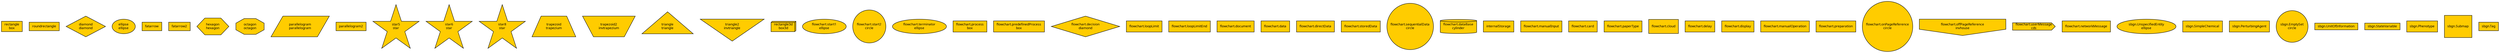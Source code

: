 digraph "G" {
n0 [pos="-157.5,90.0!", height=0.3125, width=0.7000872294108073, label="rectangle\nbox", fontsize=9.0, fontname=Dialog, fontcolor="#000000", fillcolor="#FFCC00", style=filled, shape=box];
n1 [pos="67.5,90.0!", height=0.3125, width=1.0587147076924641, label=roundrectangle, fontsize=9.0, fontname=Dialog, fontcolor="#000000", fillcolor="#FFCC00", style=filled, shape=box];
n2 [pos="180.0,90.0!", height=0.3125, width=0.6717119216918945, label="diamond\ndiamond", fontsize=9.0, fontname=Dialog, fontcolor="#000000", fillcolor="#FFCC00", style=filled, shape=diamond];
n3 [pos="292.5,90.0!", height=0.3125, width=0.5203361511230469, label="ellipse\nellipse", fontsize=9.0, fontname=Dialog, fontcolor="#000000", fillcolor="#FFCC00", style=filled, shape=ellipse];
n4 [pos="405.0,90.0!", height=0.3125, width=0.6513369878133138, label=fatarrow, fontsize=9.0, fontname=Dialog, fontcolor="#000000", fillcolor="#FFCC00", style=filled, shape=box];
n5 [pos="-157.5,22.5!", height=0.3125, width=0.7228374481201172, label=fatarrow2, fontsize=9.0, fontname=Dialog, fontcolor="#000000", fillcolor="#FFCC00", style=filled, shape=box];
n6 [pos="-45.0,22.5!", height=0.3125, width=0.6595867474873861, label="hexagon\nhexagon", fontsize=9.0, fontname=Dialog, fontcolor="#000000", fillcolor="#FFCC00", style=filled, shape=hexagon];
n7 [pos="67.5,22.5!", height=0.3125, width=0.6264616648356119, label="octagon\noctagon", fontsize=9.0, fontname=Dialog, fontcolor="#000000", fillcolor="#FFCC00", style=filled, shape=octagon];
n8 [pos="180.0,22.5!", height=0.3125, width=0.9729641278584799, label="parallelogram\nparallelogram", fontsize=9.0, fontname=Dialog, fontcolor="#000000", fillcolor="#FFCC00", style=filled, shape=parallelogram];
n9 [pos="292.5,22.5!", height=0.3125, width=1.0444645881652832, label=parallelogram2, fontsize=9.0, fontname=Dialog, fontcolor="#000000", fillcolor="#FFCC00", style=filled, shape=box];
n10 [pos="405.0,22.5!", height=0.3125, width=0.44408543904622394, label="star5\nstar", fontsize=9.0, fontname=Dialog, fontcolor="#000000", fillcolor="#FFCC00", style=filled, shape=star];
n11 [pos="-157.5,-45.0!", height=0.3125, width=0.44408543904622394, label="star6\nstar", fontsize=9.0, fontname=Dialog, fontcolor="#000000", fillcolor="#FFCC00", style=filled, shape=star];
n12 [pos="-45.0,-45.0!", height=0.3125, width=0.44408543904622394, label="star8\nstar", fontsize=9.0, fontname=Dialog, fontcolor="#000000", fillcolor="#FFCC00", style=filled, shape=star];
n13 [pos="67.5,-45.0!", height=0.3125, width=0.7452125549316406, label="trapezoid\ntrapezium", fontsize=9.0, fontname=Dialog, fontcolor="#000000", fillcolor="#FFCC00", style=filled, shape=trapezium];
n14 [pos="180.0,-45.0!", height=0.3125, width=0.918213685353597, label="trapezoid2\ninvtrapezium", fontsize=9.0, fontname=Dialog, fontcolor="#000000", fillcolor="#FFCC00", style=filled, shape=invtrapezium];
n15 [pos="292.5,-45.0!", height=0.3125, width=0.6018365224202474, label="triangle\ntriangle", fontsize=9.0, fontname=Dialog, fontcolor="#000000", fillcolor="#FFCC00", style=filled, shape=triangle];
n16 [pos="405.0,-45.0!", height=0.3125, width=0.7748376528422037, label="triangle2\ninvtriangle", fontsize=9.0, fontname=Dialog, fontcolor="#000000", fillcolor="#FFCC00", style=filled, shape=invtriangle];
n17 [pos="-45.0,90.0!", height=0.3125, width=0.848463217417399, label="rectangle3d\nbox3d", fontsize=9.0, fontname=Dialog, fontcolor="#000000", fillcolor="#FFCC00", style=filled, shape=box3d];
n18 [pos="-157.5,-112.5!", height=0.4166666666666667, width=1.0759649276733398, label="flowchart.start1\nellipse", fontsize=9.0, fontname=Dialog, fontcolor="#000000", fillcolor="#FFCC00", style=filled, shape=ellipse];
n19 [pos="-45.0,-112.5!", height=0.4166666666666667, width=1.0759649276733398, label="flowchart.start2\ncircle", fontsize=9.0, fontname=Dialog, fontcolor="#000000", fillcolor="#FFCC00", style=filled, shape=circle];
n20 [pos="67.5,-112.5!", height=0.4166666666666667, width=1.3687170346577961, label="flowchart.terminator\nellipse", fontsize=9.0, fontname=Dialog, fontcolor="#000000", fillcolor="#FFCC00", style=filled, shape=ellipse];
n21 [pos="180.0,-112.5!", height=0.4166666666666667, width=1.1869659423828125, label="flowchart.process\nbox", fontsize=9.0, fontname=Dialog, fontcolor="#000000", fillcolor="#FFCC00", style=filled, shape=box];
n22 [pos="292.5,-112.5!", height=0.4166666666666667, width=1.8319706916809082, label="flowchart.predefinedProcess\nbox", fontsize=9.0, fontname=Dialog, fontcolor="#000000", fillcolor="#FFCC00", style=filled, shape=box];
n23 [pos="405.0,-112.5!", height=0.4166666666666667, width=1.2172160148620605, label="flowchart.decision\ndiamond", fontsize=9.0, fontname=Dialog, fontcolor="#000000", fillcolor="#FFCC00", style=filled, shape=diamond];
n24 [pos="-157.5,-180.0!", height=0.4166666666666667, width=1.2849664688110352, label="flowchart.loopLimit", fontsize=9.0, fontname=Dialog, fontcolor="#000000", fillcolor="#FFCC00", style=filled, shape=box];
n25 [pos="-45.0,-180.0!", height=0.4166666666666667, width=1.508592923482259, label="flowchart.loopLimitEnd", fontsize=9.0, fontname=Dialog, fontcolor="#000000", fillcolor="#FFCC00", style=filled, shape=box];
n26 [pos="67.5,-180.0!", height=0.4166666666666667, width=1.3320916493733723, label="flowchart.document", fontsize=9.0, fontname=Dialog, fontcolor="#000000", fillcolor="#FFCC00", style=filled, shape=box];
n27 [pos="180.0,-180.0!", height=0.4166666666666667, width=0.9948391914367676, label="flowchart.data", fontsize=9.0, fontname=Dialog, fontcolor="#000000", fillcolor="#FFCC00", style=filled, shape=box];
n28 [pos="292.5,-180.0!", height=0.4166666666666667, width=1.3455917040507, label="flowchart.directData", fontsize=9.0, fontname=Dialog, fontcolor="#000000", fillcolor="#FFCC00", style=filled, shape=box];
n29 [pos="405.0,-180.0!", height=0.4166666666666667, width=1.3888421058654785, label="flowchart.storedData", fontsize=9.0, fontname=Dialog, fontcolor="#000000", fillcolor="#FFCC00", style=filled, shape=box];
n30 [pos="-157.5,-247.5!", height=0.4166666666666667, width=1.6212185223897297, label="flowchart.sequentialData\ncircle", fontsize=9.0, fontname=Dialog, fontcolor="#000000", fillcolor="#FFCC00", style=filled, shape=circle];
n31 [pos="-45.0,-247.5!", height=0.4166666666666667, width=1.276591142018636, label="flowchart.dataBase\ncylinder", fontsize=9.0, fontname=Dialog, fontcolor="#000000", fillcolor="#FFCC00", style=filled, shape=cylinder];
n32 [pos="67.5,-247.5!", height=0.4166666666666667, width=1.0607147216796875, label=internalStorage, fontsize=9.0, fontname=Dialog, fontcolor="#000000", fillcolor="#FFCC00", style=filled, shape=box];
n33 [pos="180.0,-247.5!", height=0.4166666666666667, width=1.4953424135843914, label="flowchart.manualInput", fontsize=9.0, fontname=Dialog, fontcolor="#000000", fillcolor="#FFCC00", style=filled, shape=box];
n34 [pos="292.5,-247.5!", height=0.4166666666666667, width=0.9912142753601074, label="flowchart.card", fontsize=9.0, fontname=Dialog, fontcolor="#000000", fillcolor="#FFCC00", style=filled, shape=box];
n35 [pos="405.0,-247.5!", height=0.4166666666666667, width=1.359216849009196, label="flowchart.paperType", fontsize=9.0, fontname=Dialog, fontcolor="#000000", fillcolor="#FFCC00", style=filled, shape=box];
n36 [pos="-157.5,-315.0!", height=0.5208333333333334, width=1.0545897483825684, label="flowchart.cloud", fontsize=9.0, fontname=Dialog, fontcolor="#000000", fillcolor="#FFCC00", style=filled, shape=box];
n37 [pos="-45.0,-315.0!", height=0.4166666666666667, width=1.0460896492004395, label="flowchart.delay", fontsize=9.0, fontname=Dialog, fontcolor="#000000", fillcolor="#FFCC00", style=filled, shape=box];
n38 [pos="67.5,-315.0!", height=0.4166666666666667, width=1.1445903778076172, label="flowchart.display", fontsize=9.0, fontname=Dialog, fontcolor="#000000", fillcolor="#FFCC00", style=filled, shape=box];
n39 [pos="180.0,-315.0!", height=0.4166666666666667, width=1.773469607035319, label="flowchart.manualOperation", fontsize=9.0, fontname=Dialog, fontcolor="#000000", fillcolor="#FFCC00", style=filled, shape=box];
n40 [pos="292.5,-315.0!", height=0.4166666666666667, width=1.43059237798055, label="flowchart.preparation", fontsize=9.0, fontname=Dialog, fontcolor="#000000", fillcolor="#FFCC00", style=filled, shape=box];
n41 [pos="405.0,-315.0!", height=0.4166666666666667, width=1.7702199618021648, label="flowchart.onPageReference\ncircle", fontsize=9.0, fontname=Dialog, fontcolor="#000000", fillcolor="#FFCC00", style=filled, shape=circle];
n42 [pos="-157.5,-382.5!", height=0.4166666666666667, width=1.7789702415466309, label="flowchart.offPageReference\ninvhouse", fontsize=9.0, fontname=Dialog, fontcolor="#000000", fillcolor="#FFCC00", style=filled, shape=invhouse];
n43 [pos="-45.0,-382.5!", height=0.4166666666666667, width=1.5129682223002117, label="flowchart.userMessage\ncds", fontsize=9.0, fontname=Dialog, fontcolor="#000000", fillcolor="#FFCC00", style=filled, shape=cds];
n44 [pos="67.5,-382.5!", height=0.4166666666666667, width=1.738844871520996, label="flowchart.networkMessage", fontsize=9.0, fontname=Dialog, fontcolor="#000000", fillcolor="#FFCC00", style=filled, shape=box];
n45 [pos="-157.5,-450.0!", height=0.4166666666666667, width=1.493967851003011, label="sbgn.UnspecifiedEntity\nellipse", fontsize=9.0, fontname=Dialog, fontcolor="#000000", fillcolor="#FFCC00", style=filled, shape=ellipse];
n46 [pos="-45.0,-450.0!", height=0.4166666666666667, width=1.4058421452840169, label="sbgn.SimpleChemical", fontsize=9.0, fontname=Dialog, fontcolor="#000000", fillcolor="#FFCC00", style=filled, shape=box];
n47 [pos="-45.0,-517.5!", height=0.4166666666666667, width=1.4548425674438477, label="sbgn.PerturbingAgent", fontsize=9.0, fontname=Dialog, fontcolor="#000000", fillcolor="#FFCC00", style=filled, shape=box];
n48 [pos="67.5,-517.5!", height=0.375, width=1.0265893936157227, label="sbgn.EmptySet\ncircle", fontsize=9.0, fontname=Dialog, fontcolor="#000000", fillcolor="#FFCC00", style=filled, shape=circle];
n49 [pos="405.0,-517.5!", height=0.15625, width=1.563968340555827, label="sbgn.UnitOfInformation", fontsize=9.0, fontname=Dialog, fontcolor="#000000", fillcolor="#FFCC00", style=filled, shape=box];
n50 [pos="-157.5,-585.0!", height=0.15625, width=1.2484660148620605, label="sbgn.StateVariable", fontsize=9.0, fontname=Dialog, fontcolor="#000000", fillcolor="#FFCC00", style=filled, shape=box];
n51 [pos="-45.0,-585.0!", height=0.4166666666666667, width=1.102715015411377, label="sbgn.Phenotype", fontsize=9.0, fontname=Dialog, fontcolor="#000000", fillcolor="#FFCC00", style=filled, shape=box];
n52 [pos="67.5,-585.0!", height=0.8333333333333334, width=0.9568387667338053, label="sbgn.Submap", fontsize=9.0, fontname=Dialog, fontcolor="#000000", fillcolor="#FFCC00", style=filled, shape=box];
n53 [pos="180.0,-585.0!", height=0.3125, width=0.6867119471232096, label="sbgn.Tag", fontsize=9.0, fontname=Dialog, fontcolor="#000000", fillcolor="#FFCC00", style=filled, shape=box];
}

